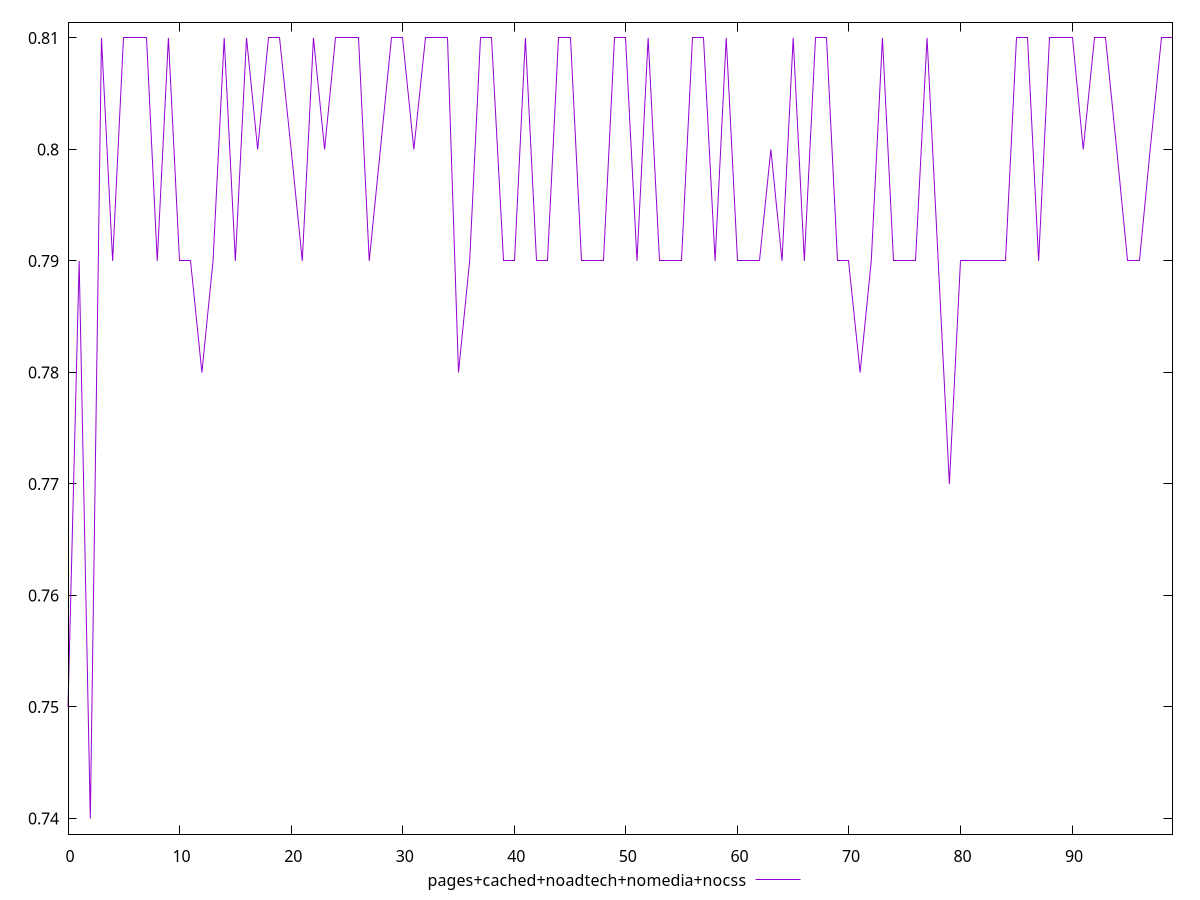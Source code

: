 reset

$pagesCachedNoadtechNomediaNocss <<EOF
0 0.75
1 0.79
2 0.74
3 0.81
4 0.79
5 0.81
6 0.81
7 0.81
8 0.79
9 0.81
10 0.79
11 0.79
12 0.78
13 0.79
14 0.81
15 0.79
16 0.81
17 0.8
18 0.81
19 0.81
20 0.8
21 0.79
22 0.81
23 0.8
24 0.81
25 0.81
26 0.81
27 0.79
28 0.8
29 0.81
30 0.81
31 0.8
32 0.81
33 0.81
34 0.81
35 0.78
36 0.79
37 0.81
38 0.81
39 0.79
40 0.79
41 0.81
42 0.79
43 0.79
44 0.81
45 0.81
46 0.79
47 0.79
48 0.79
49 0.81
50 0.81
51 0.79
52 0.81
53 0.79
54 0.79
55 0.79
56 0.81
57 0.81
58 0.79
59 0.81
60 0.79
61 0.79
62 0.79
63 0.8
64 0.79
65 0.81
66 0.79
67 0.81
68 0.81
69 0.79
70 0.79
71 0.78
72 0.79
73 0.81
74 0.79
75 0.79
76 0.79
77 0.81
78 0.79
79 0.77
80 0.79
81 0.79
82 0.79
83 0.79
84 0.79
85 0.81
86 0.81
87 0.79
88 0.81
89 0.81
90 0.81
91 0.8
92 0.81
93 0.81
94 0.8
95 0.79
96 0.79
97 0.8
98 0.81
99 0.81
EOF

set key outside below
set xrange [0:99]
set yrange [0.7386:0.8114]
set trange [0.7386:0.8114]
set terminal svg size 640, 500 enhanced background rgb 'white'
set output "report_00019_2021-02-10T18-14-37.922Z//meta/score/comparison/line/4_vs_5.svg"

plot $pagesCachedNoadtechNomediaNocss title "pages+cached+noadtech+nomedia+nocss" with line

reset
